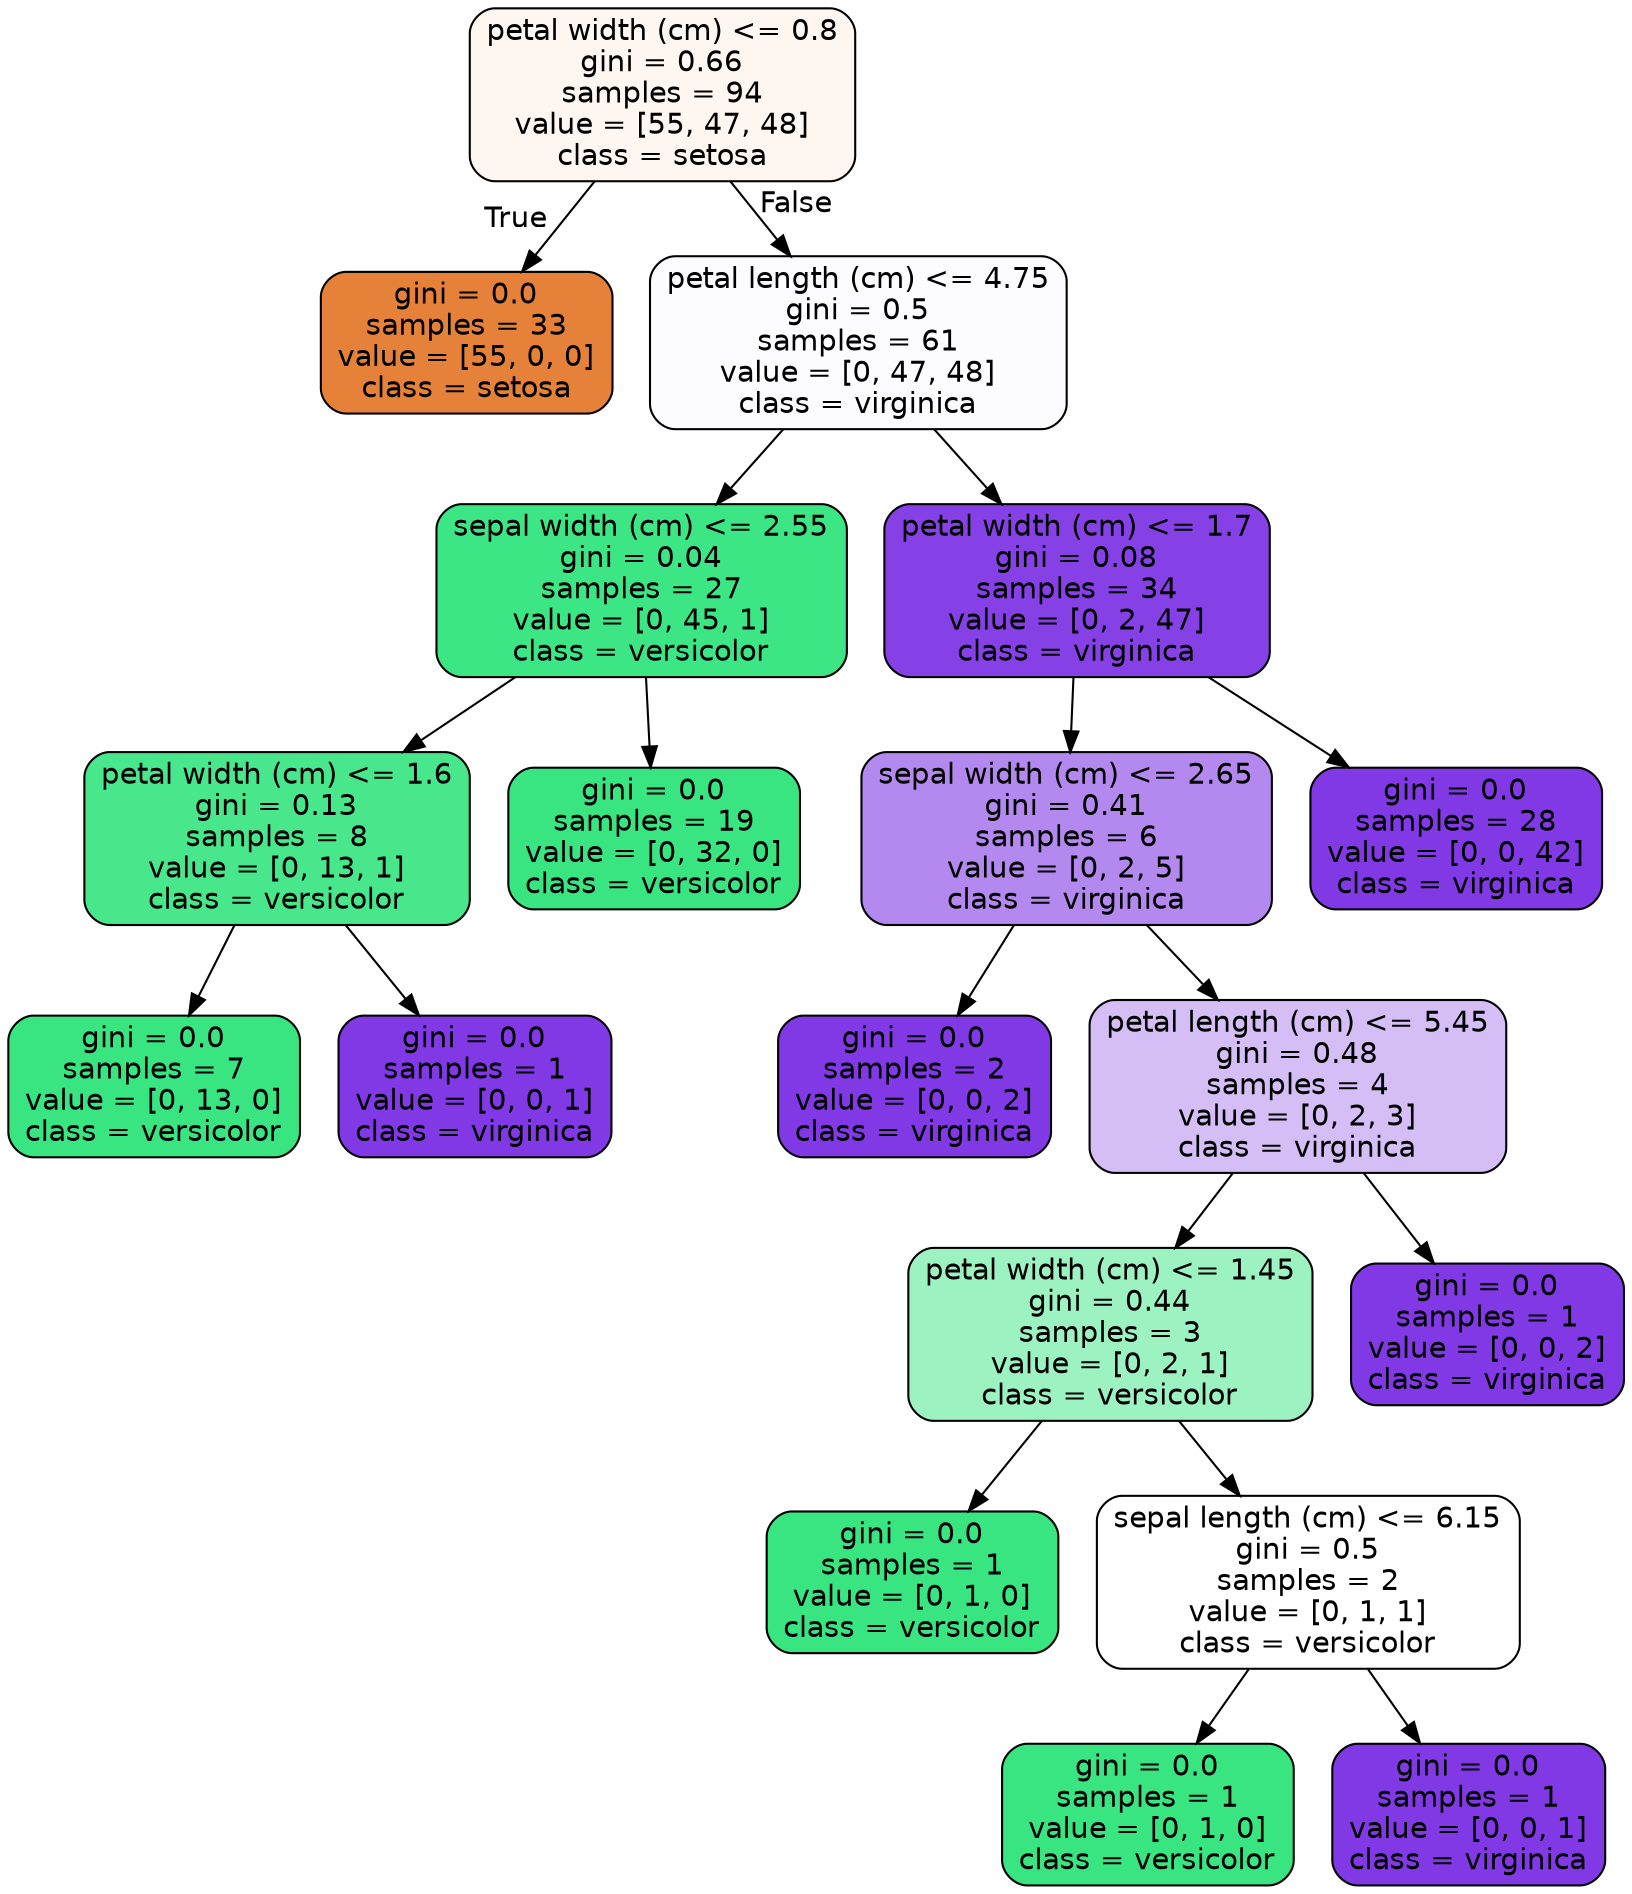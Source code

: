 digraph Tree {
node [shape=box, style="filled, rounded", color="black", fontname=helvetica] ;
edge [fontname=helvetica] ;
0 [label="petal width (cm) <= 0.8\ngini = 0.66\nsamples = 94\nvalue = [55, 47, 48]\nclass = setosa", fillcolor="#fdf6f1"] ;
1 [label="gini = 0.0\nsamples = 33\nvalue = [55, 0, 0]\nclass = setosa", fillcolor="#e58139"] ;
0 -> 1 [labeldistance=2.5, labelangle=45, headlabel="True"] ;
2 [label="petal length (cm) <= 4.75\ngini = 0.5\nsamples = 61\nvalue = [0, 47, 48]\nclass = virginica", fillcolor="#fcfbfe"] ;
0 -> 2 [labeldistance=2.5, labelangle=-45, headlabel="False"] ;
3 [label="sepal width (cm) <= 2.55\ngini = 0.04\nsamples = 27\nvalue = [0, 45, 1]\nclass = versicolor", fillcolor="#3de684"] ;
2 -> 3 ;
4 [label="petal width (cm) <= 1.6\ngini = 0.13\nsamples = 8\nvalue = [0, 13, 1]\nclass = versicolor", fillcolor="#48e78b"] ;
3 -> 4 ;
5 [label="gini = 0.0\nsamples = 7\nvalue = [0, 13, 0]\nclass = versicolor", fillcolor="#39e581"] ;
4 -> 5 ;
6 [label="gini = 0.0\nsamples = 1\nvalue = [0, 0, 1]\nclass = virginica", fillcolor="#8139e5"] ;
4 -> 6 ;
7 [label="gini = 0.0\nsamples = 19\nvalue = [0, 32, 0]\nclass = versicolor", fillcolor="#39e581"] ;
3 -> 7 ;
8 [label="petal width (cm) <= 1.7\ngini = 0.08\nsamples = 34\nvalue = [0, 2, 47]\nclass = virginica", fillcolor="#8641e6"] ;
2 -> 8 ;
9 [label="sepal width (cm) <= 2.65\ngini = 0.41\nsamples = 6\nvalue = [0, 2, 5]\nclass = virginica", fillcolor="#b388ef"] ;
8 -> 9 ;
10 [label="gini = 0.0\nsamples = 2\nvalue = [0, 0, 2]\nclass = virginica", fillcolor="#8139e5"] ;
9 -> 10 ;
11 [label="petal length (cm) <= 5.45\ngini = 0.48\nsamples = 4\nvalue = [0, 2, 3]\nclass = virginica", fillcolor="#d5bdf6"] ;
9 -> 11 ;
12 [label="petal width (cm) <= 1.45\ngini = 0.44\nsamples = 3\nvalue = [0, 2, 1]\nclass = versicolor", fillcolor="#9cf2c0"] ;
11 -> 12 ;
13 [label="gini = 0.0\nsamples = 1\nvalue = [0, 1, 0]\nclass = versicolor", fillcolor="#39e581"] ;
12 -> 13 ;
14 [label="sepal length (cm) <= 6.15\ngini = 0.5\nsamples = 2\nvalue = [0, 1, 1]\nclass = versicolor", fillcolor="#ffffff"] ;
12 -> 14 ;
15 [label="gini = 0.0\nsamples = 1\nvalue = [0, 1, 0]\nclass = versicolor", fillcolor="#39e581"] ;
14 -> 15 ;
16 [label="gini = 0.0\nsamples = 1\nvalue = [0, 0, 1]\nclass = virginica", fillcolor="#8139e5"] ;
14 -> 16 ;
17 [label="gini = 0.0\nsamples = 1\nvalue = [0, 0, 2]\nclass = virginica", fillcolor="#8139e5"] ;
11 -> 17 ;
18 [label="gini = 0.0\nsamples = 28\nvalue = [0, 0, 42]\nclass = virginica", fillcolor="#8139e5"] ;
8 -> 18 ;
}